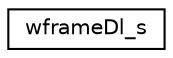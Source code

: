 digraph "Graphical Class Hierarchy"
{
 // LATEX_PDF_SIZE
  edge [fontname="Helvetica",fontsize="10",labelfontname="Helvetica",labelfontsize="10"];
  node [fontname="Helvetica",fontsize="10",shape=record];
  rankdir="LR";
  Node0 [label="wframeDl_s",height=0.2,width=0.4,color="black", fillcolor="white", style="filled",URL="$structwframe_dl__s.html",tooltip=" "];
}
